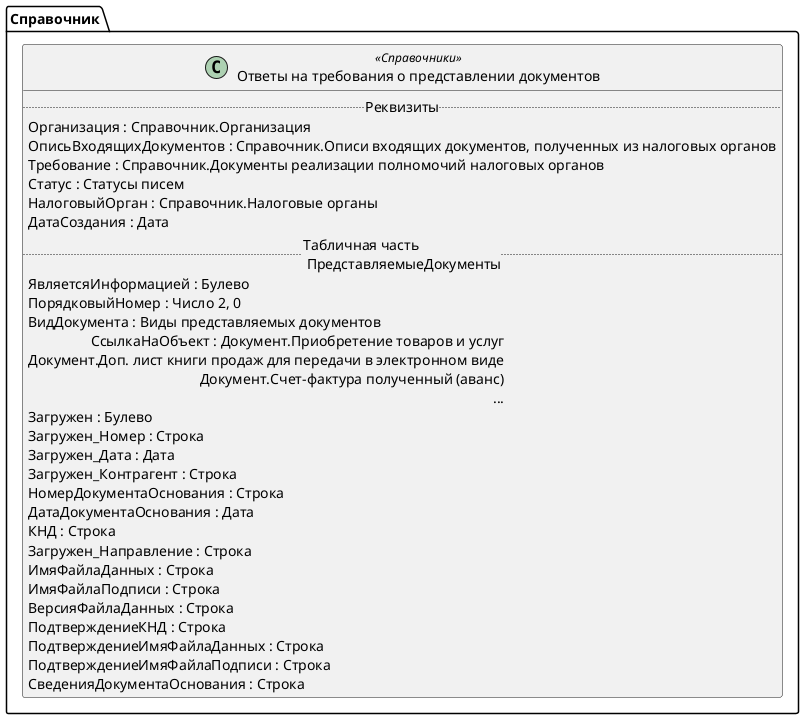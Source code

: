﻿@startuml ОписиИсходящихДокументовВНалоговыеОрганы
'!include templates.wsd
'..\include templates.wsd
class Справочник.ОписиИсходящихДокументовВНалоговыеОрганы as "Ответы на требования о представлении документов" <<Справочники>>
{
..Реквизиты..
Организация : Справочник.Организация
ОписьВходящихДокументов : Справочник.Описи входящих документов, полученных из налоговых органов
Требование : Справочник.Документы реализации полномочий налоговых органов
Статус : Статусы писем
НалоговыйОрган : Справочник.Налоговые органы
ДатаСоздания : Дата
..Табличная часть \n ПредставляемыеДокументы..
ЯвляетсяИнформацией : Булево
ПорядковыйНомер : Число 2, 0
ВидДокумента : Виды представляемых документов
СсылкаНаОбъект : Документ.Приобретение товаров и услуг\rДокумент.Доп. лист книги продаж для передачи в электронном виде\rДокумент.Счет-фактура полученный (аванс)\r...
Загружен : Булево
Загружен_Номер : Строка
Загружен_Дата : Дата
Загружен_Контрагент : Строка
НомерДокументаОснования : Строка
ДатаДокументаОснования : Дата
КНД : Строка
Загружен_Направление : Строка
ИмяФайлаДанных : Строка
ИмяФайлаПодписи : Строка
ВерсияФайлаДанных : Строка
ПодтверждениеКНД : Строка
ПодтверждениеИмяФайлаДанных : Строка
ПодтверждениеИмяФайлаПодписи : Строка
СведенияДокументаОснования : Строка
}
@enduml

